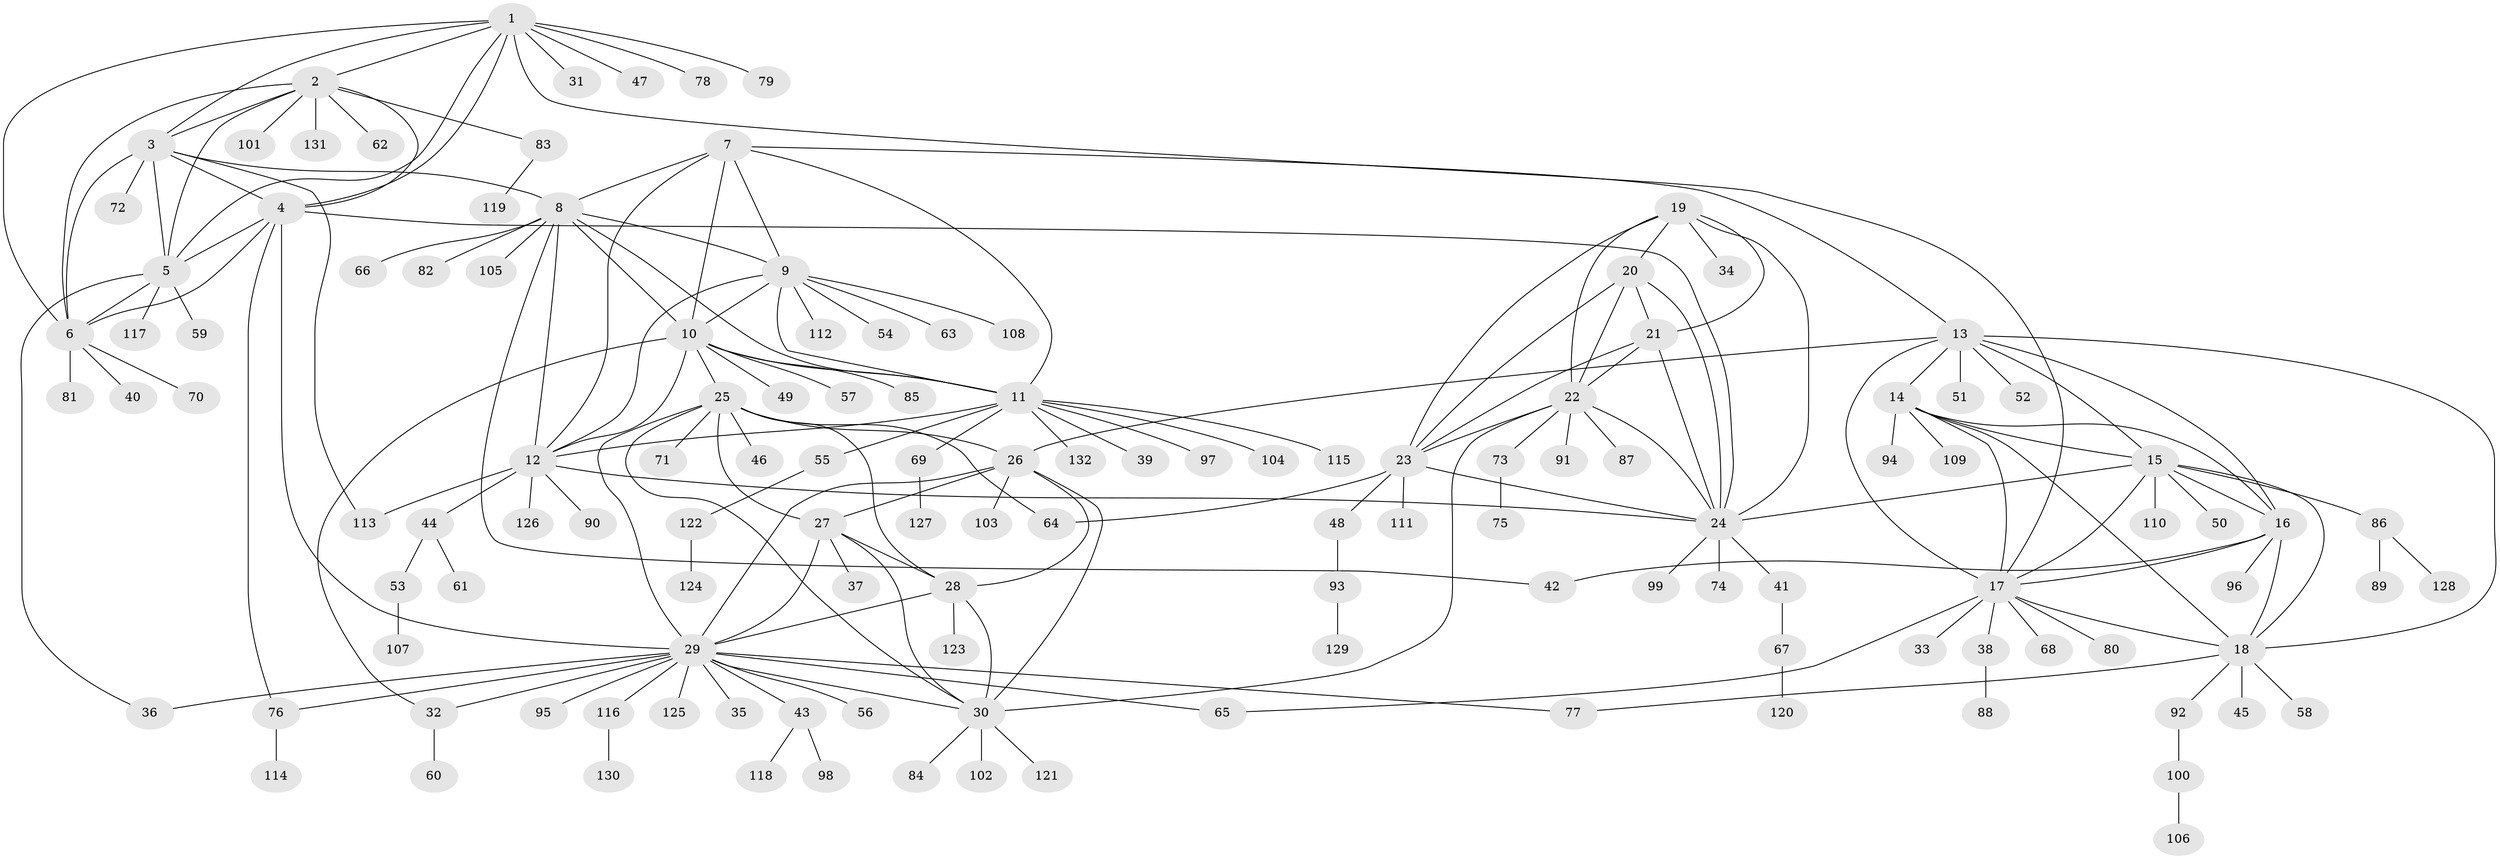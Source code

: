 // coarse degree distribution, {8: 0.019417475728155338, 7: 0.04854368932038835, 10: 0.02912621359223301, 5: 0.009708737864077669, 13: 0.009708737864077669, 17: 0.009708737864077669, 11: 0.009708737864077669, 6: 0.009708737864077669, 9: 0.019417475728155338, 4: 0.02912621359223301, 3: 0.019417475728155338, 19: 0.009708737864077669, 1: 0.6601941747572816, 2: 0.11650485436893204}
// Generated by graph-tools (version 1.1) at 2025/42/03/06/25 10:42:13]
// undirected, 132 vertices, 195 edges
graph export_dot {
graph [start="1"]
  node [color=gray90,style=filled];
  1;
  2;
  3;
  4;
  5;
  6;
  7;
  8;
  9;
  10;
  11;
  12;
  13;
  14;
  15;
  16;
  17;
  18;
  19;
  20;
  21;
  22;
  23;
  24;
  25;
  26;
  27;
  28;
  29;
  30;
  31;
  32;
  33;
  34;
  35;
  36;
  37;
  38;
  39;
  40;
  41;
  42;
  43;
  44;
  45;
  46;
  47;
  48;
  49;
  50;
  51;
  52;
  53;
  54;
  55;
  56;
  57;
  58;
  59;
  60;
  61;
  62;
  63;
  64;
  65;
  66;
  67;
  68;
  69;
  70;
  71;
  72;
  73;
  74;
  75;
  76;
  77;
  78;
  79;
  80;
  81;
  82;
  83;
  84;
  85;
  86;
  87;
  88;
  89;
  90;
  91;
  92;
  93;
  94;
  95;
  96;
  97;
  98;
  99;
  100;
  101;
  102;
  103;
  104;
  105;
  106;
  107;
  108;
  109;
  110;
  111;
  112;
  113;
  114;
  115;
  116;
  117;
  118;
  119;
  120;
  121;
  122;
  123;
  124;
  125;
  126;
  127;
  128;
  129;
  130;
  131;
  132;
  1 -- 2;
  1 -- 3;
  1 -- 4;
  1 -- 5;
  1 -- 6;
  1 -- 17;
  1 -- 31;
  1 -- 47;
  1 -- 78;
  1 -- 79;
  2 -- 3;
  2 -- 4;
  2 -- 5;
  2 -- 6;
  2 -- 62;
  2 -- 83;
  2 -- 101;
  2 -- 131;
  3 -- 4;
  3 -- 5;
  3 -- 6;
  3 -- 8;
  3 -- 72;
  3 -- 113;
  4 -- 5;
  4 -- 6;
  4 -- 24;
  4 -- 29;
  4 -- 76;
  5 -- 6;
  5 -- 36;
  5 -- 59;
  5 -- 117;
  6 -- 40;
  6 -- 70;
  6 -- 81;
  7 -- 8;
  7 -- 9;
  7 -- 10;
  7 -- 11;
  7 -- 12;
  7 -- 13;
  8 -- 9;
  8 -- 10;
  8 -- 11;
  8 -- 12;
  8 -- 42;
  8 -- 66;
  8 -- 82;
  8 -- 105;
  9 -- 10;
  9 -- 11;
  9 -- 12;
  9 -- 54;
  9 -- 63;
  9 -- 108;
  9 -- 112;
  10 -- 11;
  10 -- 12;
  10 -- 25;
  10 -- 32;
  10 -- 49;
  10 -- 57;
  10 -- 85;
  11 -- 12;
  11 -- 39;
  11 -- 55;
  11 -- 69;
  11 -- 97;
  11 -- 104;
  11 -- 115;
  11 -- 132;
  12 -- 24;
  12 -- 44;
  12 -- 90;
  12 -- 113;
  12 -- 126;
  13 -- 14;
  13 -- 15;
  13 -- 16;
  13 -- 17;
  13 -- 18;
  13 -- 26;
  13 -- 51;
  13 -- 52;
  14 -- 15;
  14 -- 16;
  14 -- 17;
  14 -- 18;
  14 -- 94;
  14 -- 109;
  15 -- 16;
  15 -- 17;
  15 -- 18;
  15 -- 24;
  15 -- 50;
  15 -- 86;
  15 -- 110;
  16 -- 17;
  16 -- 18;
  16 -- 42;
  16 -- 96;
  17 -- 18;
  17 -- 33;
  17 -- 38;
  17 -- 65;
  17 -- 68;
  17 -- 80;
  18 -- 45;
  18 -- 58;
  18 -- 77;
  18 -- 92;
  19 -- 20;
  19 -- 21;
  19 -- 22;
  19 -- 23;
  19 -- 24;
  19 -- 34;
  20 -- 21;
  20 -- 22;
  20 -- 23;
  20 -- 24;
  21 -- 22;
  21 -- 23;
  21 -- 24;
  22 -- 23;
  22 -- 24;
  22 -- 30;
  22 -- 73;
  22 -- 87;
  22 -- 91;
  23 -- 24;
  23 -- 48;
  23 -- 64;
  23 -- 111;
  24 -- 41;
  24 -- 74;
  24 -- 99;
  25 -- 26;
  25 -- 27;
  25 -- 28;
  25 -- 29;
  25 -- 30;
  25 -- 46;
  25 -- 64;
  25 -- 71;
  26 -- 27;
  26 -- 28;
  26 -- 29;
  26 -- 30;
  26 -- 103;
  27 -- 28;
  27 -- 29;
  27 -- 30;
  27 -- 37;
  28 -- 29;
  28 -- 30;
  28 -- 123;
  29 -- 30;
  29 -- 32;
  29 -- 35;
  29 -- 36;
  29 -- 43;
  29 -- 56;
  29 -- 65;
  29 -- 76;
  29 -- 77;
  29 -- 95;
  29 -- 116;
  29 -- 125;
  30 -- 84;
  30 -- 102;
  30 -- 121;
  32 -- 60;
  38 -- 88;
  41 -- 67;
  43 -- 98;
  43 -- 118;
  44 -- 53;
  44 -- 61;
  48 -- 93;
  53 -- 107;
  55 -- 122;
  67 -- 120;
  69 -- 127;
  73 -- 75;
  76 -- 114;
  83 -- 119;
  86 -- 89;
  86 -- 128;
  92 -- 100;
  93 -- 129;
  100 -- 106;
  116 -- 130;
  122 -- 124;
}
